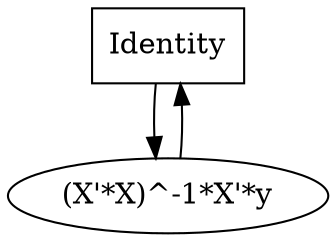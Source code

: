 digraph{
	rankdir=TD
	"[(X'*X)^-1*X'*y] -> Identity -> [(X'*X)^-1*X'*y]" [shape=box, label=Identity]

	"(X'*X)^-1*X'*y" -> "[(X'*X)^-1*X'*y] -> Identity -> [(X'*X)^-1*X'*y]"
	"[(X'*X)^-1*X'*y] -> Identity -> [(X'*X)^-1*X'*y]" -> "(X'*X)^-1*X'*y"
}